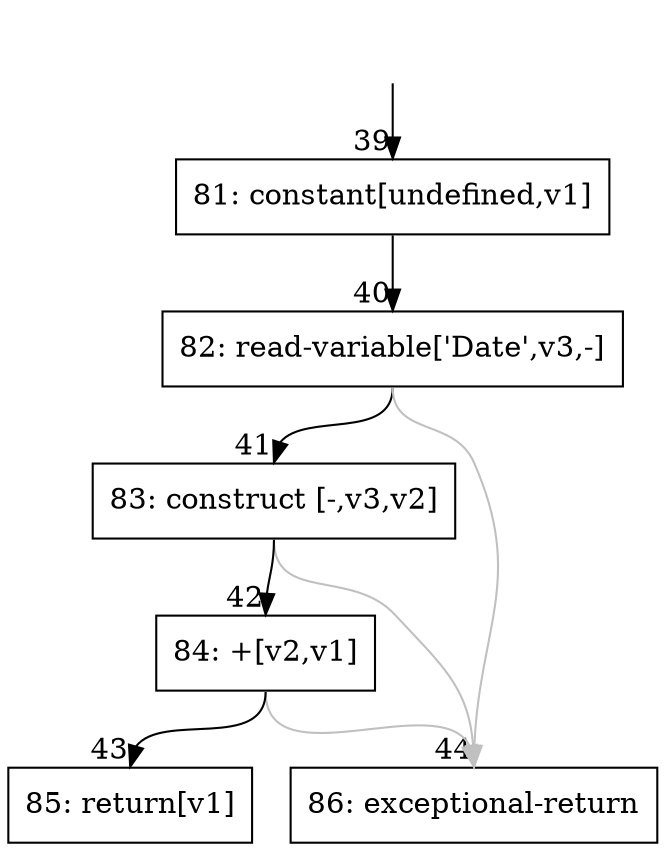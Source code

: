 digraph {
rankdir="TD"
BB_entry6[shape=none,label=""];
BB_entry6 -> BB39 [tailport=s, headport=n, headlabel="    39"]
BB39 [shape=record label="{81: constant[undefined,v1]}" ] 
BB39 -> BB40 [tailport=s, headport=n, headlabel="      40"]
BB40 [shape=record label="{82: read-variable['Date',v3,-]}" ] 
BB40 -> BB41 [tailport=s, headport=n, headlabel="      41"]
BB40 -> BB44 [tailport=s, headport=n, color=gray, headlabel="      44"]
BB41 [shape=record label="{83: construct [-,v3,v2]}" ] 
BB41 -> BB42 [tailport=s, headport=n, headlabel="      42"]
BB41 -> BB44 [tailport=s, headport=n, color=gray]
BB42 [shape=record label="{84: +[v2,v1]}" ] 
BB42 -> BB43 [tailport=s, headport=n, headlabel="      43"]
BB42 -> BB44 [tailport=s, headport=n, color=gray]
BB43 [shape=record label="{85: return[v1]}" ] 
BB44 [shape=record label="{86: exceptional-return}" ] 
//#$~ 27
}
